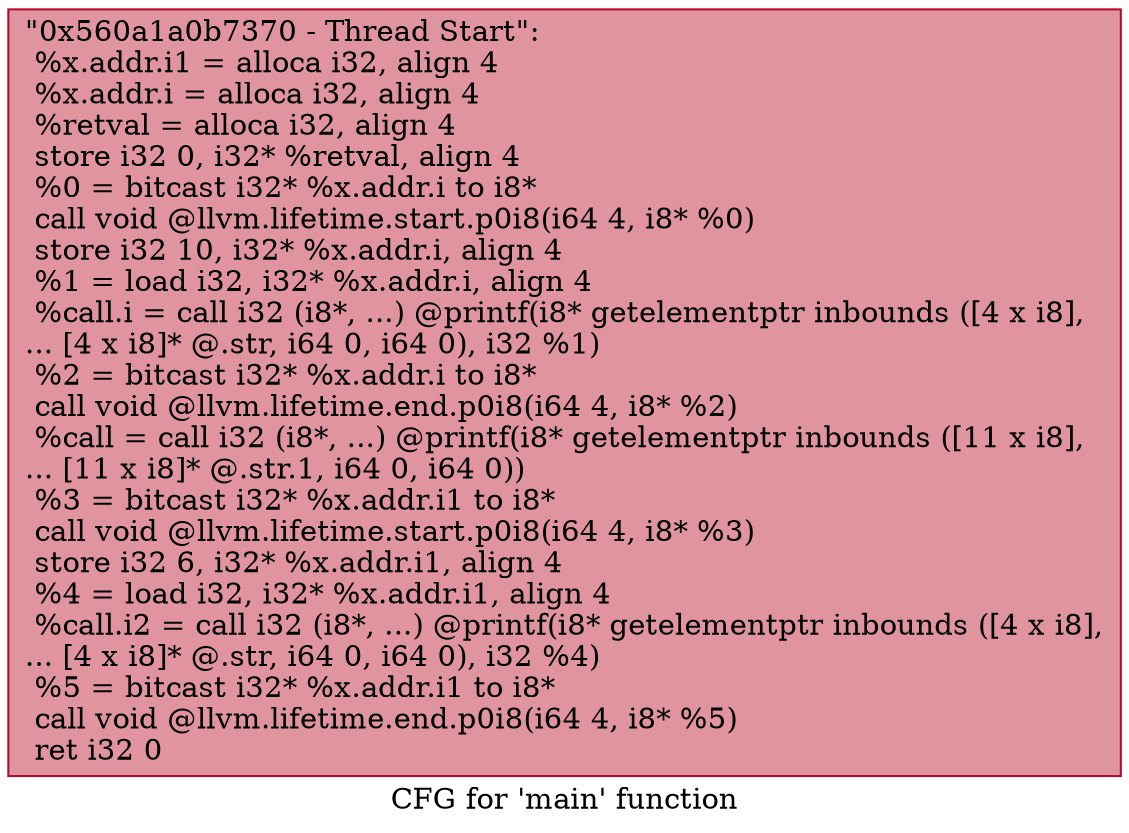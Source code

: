 digraph "CFG for 'main' function" {
	label="CFG for 'main' function";

	Node0x560a1a0b7370 [shape=record,color="#b70d28ff", style=filled, fillcolor="#b70d2870",label="{\"0x560a1a0b7370 - Thread Start\":\l  %x.addr.i1 = alloca i32, align 4\l  %x.addr.i = alloca i32, align 4\l  %retval = alloca i32, align 4\l  store i32 0, i32* %retval, align 4\l  %0 = bitcast i32* %x.addr.i to i8*\l  call void @llvm.lifetime.start.p0i8(i64 4, i8* %0)\l  store i32 10, i32* %x.addr.i, align 4\l  %1 = load i32, i32* %x.addr.i, align 4\l  %call.i = call i32 (i8*, ...) @printf(i8* getelementptr inbounds ([4 x i8],\l... [4 x i8]* @.str, i64 0, i64 0), i32 %1)\l  %2 = bitcast i32* %x.addr.i to i8*\l  call void @llvm.lifetime.end.p0i8(i64 4, i8* %2)\l  %call = call i32 (i8*, ...) @printf(i8* getelementptr inbounds ([11 x i8],\l... [11 x i8]* @.str.1, i64 0, i64 0))\l  %3 = bitcast i32* %x.addr.i1 to i8*\l  call void @llvm.lifetime.start.p0i8(i64 4, i8* %3)\l  store i32 6, i32* %x.addr.i1, align 4\l  %4 = load i32, i32* %x.addr.i1, align 4\l  %call.i2 = call i32 (i8*, ...) @printf(i8* getelementptr inbounds ([4 x i8],\l... [4 x i8]* @.str, i64 0, i64 0), i32 %4)\l  %5 = bitcast i32* %x.addr.i1 to i8*\l  call void @llvm.lifetime.end.p0i8(i64 4, i8* %5)\l  ret i32 0\l}"];
}
